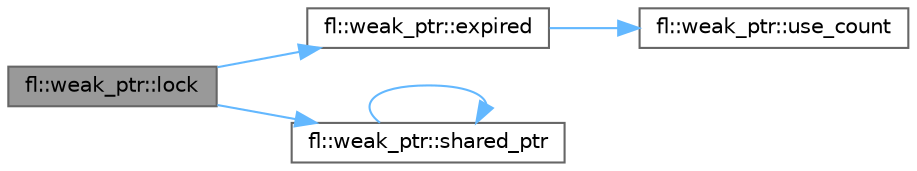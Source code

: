 digraph "fl::weak_ptr::lock"
{
 // INTERACTIVE_SVG=YES
 // LATEX_PDF_SIZE
  bgcolor="transparent";
  edge [fontname=Helvetica,fontsize=10,labelfontname=Helvetica,labelfontsize=10];
  node [fontname=Helvetica,fontsize=10,shape=box,height=0.2,width=0.4];
  rankdir="LR";
  Node1 [id="Node000001",label="fl::weak_ptr::lock",height=0.2,width=0.4,color="gray40", fillcolor="grey60", style="filled", fontcolor="black",tooltip=" "];
  Node1 -> Node2 [id="edge1_Node000001_Node000002",color="steelblue1",style="solid",tooltip=" "];
  Node2 [id="Node000002",label="fl::weak_ptr::expired",height=0.2,width=0.4,color="grey40", fillcolor="white", style="filled",URL="$d1/dd6/classfl_1_1weak__ptr_ae82099843bf0659d6e39a41180c6810b.html#ae82099843bf0659d6e39a41180c6810b",tooltip=" "];
  Node2 -> Node3 [id="edge2_Node000002_Node000003",color="steelblue1",style="solid",tooltip=" "];
  Node3 [id="Node000003",label="fl::weak_ptr::use_count",height=0.2,width=0.4,color="grey40", fillcolor="white", style="filled",URL="$d1/dd6/classfl_1_1weak__ptr_ab5e8923f66e8f0904b9e783be53a5af8.html#ab5e8923f66e8f0904b9e783be53a5af8",tooltip=" "];
  Node1 -> Node4 [id="edge3_Node000001_Node000004",color="steelblue1",style="solid",tooltip=" "];
  Node4 [id="Node000004",label="fl::weak_ptr::shared_ptr",height=0.2,width=0.4,color="grey40", fillcolor="white", style="filled",URL="$d1/dd6/classfl_1_1weak__ptr_ab2104fa6e839672da3c30400e8325e52.html#ab2104fa6e839672da3c30400e8325e52",tooltip=" "];
  Node4 -> Node4 [id="edge4_Node000004_Node000004",color="steelblue1",style="solid",tooltip=" "];
}
